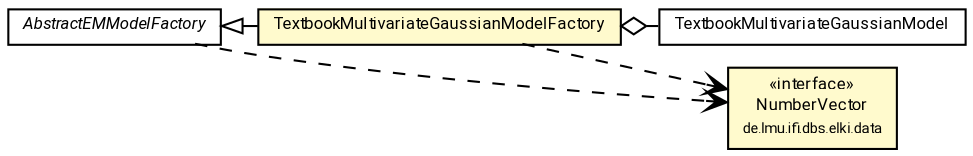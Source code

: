 #!/usr/local/bin/dot
#
# Class diagram 
# Generated by UMLGraph version R5_7_2-60-g0e99a6 (http://www.spinellis.gr/umlgraph/)
#

digraph G {
	graph [fontnames="svg"]
	edge [fontname="Roboto",fontsize=7,labelfontname="Roboto",labelfontsize=7,color="black"];
	node [fontname="Roboto",fontcolor="black",fontsize=8,shape=plaintext,margin=0,width=0,height=0];
	nodesep=0.15;
	ranksep=0.25;
	rankdir=LR;
	// de.lmu.ifi.dbs.elki.algorithm.clustering.em.TextbookMultivariateGaussianModelFactory<V extends de.lmu.ifi.dbs.elki.data.NumberVector>
	c10205644 [label=<<table title="de.lmu.ifi.dbs.elki.algorithm.clustering.em.TextbookMultivariateGaussianModelFactory" border="0" cellborder="1" cellspacing="0" cellpadding="2" bgcolor="lemonChiffon" href="TextbookMultivariateGaussianModelFactory.html" target="_parent">
		<tr><td><table border="0" cellspacing="0" cellpadding="1">
		<tr><td align="center" balign="center"> <font face="Roboto">TextbookMultivariateGaussianModelFactory</font> </td></tr>
		</table></td></tr>
		</table>>, URL="TextbookMultivariateGaussianModelFactory.html"];
	// de.lmu.ifi.dbs.elki.algorithm.clustering.em.AbstractEMModelFactory<V extends de.lmu.ifi.dbs.elki.data.NumberVector, M extends de.lmu.ifi.dbs.elki.data.model.MeanModel>
	c10205650 [label=<<table title="de.lmu.ifi.dbs.elki.algorithm.clustering.em.AbstractEMModelFactory" border="0" cellborder="1" cellspacing="0" cellpadding="2" href="AbstractEMModelFactory.html" target="_parent">
		<tr><td><table border="0" cellspacing="0" cellpadding="1">
		<tr><td align="center" balign="center"> <font face="Roboto"><i>AbstractEMModelFactory</i></font> </td></tr>
		</table></td></tr>
		</table>>, URL="AbstractEMModelFactory.html"];
	// de.lmu.ifi.dbs.elki.algorithm.clustering.em.TextbookMultivariateGaussianModel
	c10205663 [label=<<table title="de.lmu.ifi.dbs.elki.algorithm.clustering.em.TextbookMultivariateGaussianModel" border="0" cellborder="1" cellspacing="0" cellpadding="2" href="TextbookMultivariateGaussianModel.html" target="_parent">
		<tr><td><table border="0" cellspacing="0" cellpadding="1">
		<tr><td align="center" balign="center"> <font face="Roboto">TextbookMultivariateGaussianModel</font> </td></tr>
		</table></td></tr>
		</table>>, URL="TextbookMultivariateGaussianModel.html"];
	// de.lmu.ifi.dbs.elki.data.NumberVector
	c10206207 [label=<<table title="de.lmu.ifi.dbs.elki.data.NumberVector" border="0" cellborder="1" cellspacing="0" cellpadding="2" bgcolor="LemonChiffon" href="../../../data/NumberVector.html" target="_parent">
		<tr><td><table border="0" cellspacing="0" cellpadding="1">
		<tr><td align="center" balign="center"> &#171;interface&#187; </td></tr>
		<tr><td align="center" balign="center"> <font face="Roboto">NumberVector</font> </td></tr>
		<tr><td align="center" balign="center"> <font face="Roboto" point-size="7.0">de.lmu.ifi.dbs.elki.data</font> </td></tr>
		</table></td></tr>
		</table>>, URL="../../../data/NumberVector.html"];
	// de.lmu.ifi.dbs.elki.algorithm.clustering.em.TextbookMultivariateGaussianModelFactory<V extends de.lmu.ifi.dbs.elki.data.NumberVector> extends de.lmu.ifi.dbs.elki.algorithm.clustering.em.AbstractEMModelFactory<V extends de.lmu.ifi.dbs.elki.data.NumberVector, M extends de.lmu.ifi.dbs.elki.data.model.MeanModel>
	c10205650 -> c10205644 [arrowtail=empty,dir=back,weight=10];
	// de.lmu.ifi.dbs.elki.algorithm.clustering.em.TextbookMultivariateGaussianModelFactory<V extends de.lmu.ifi.dbs.elki.data.NumberVector> has de.lmu.ifi.dbs.elki.algorithm.clustering.em.TextbookMultivariateGaussianModel
	c10205644 -> c10205663 [arrowhead=none,arrowtail=ediamond,dir=back,weight=4];
	// de.lmu.ifi.dbs.elki.algorithm.clustering.em.TextbookMultivariateGaussianModelFactory<V extends de.lmu.ifi.dbs.elki.data.NumberVector> depend de.lmu.ifi.dbs.elki.data.NumberVector
	c10205644 -> c10206207 [arrowhead=open,style=dashed,weight=0];
	// de.lmu.ifi.dbs.elki.algorithm.clustering.em.AbstractEMModelFactory<V extends de.lmu.ifi.dbs.elki.data.NumberVector, M extends de.lmu.ifi.dbs.elki.data.model.MeanModel> depend de.lmu.ifi.dbs.elki.data.NumberVector
	c10205650 -> c10206207 [arrowhead=open,style=dashed,weight=0];
}

